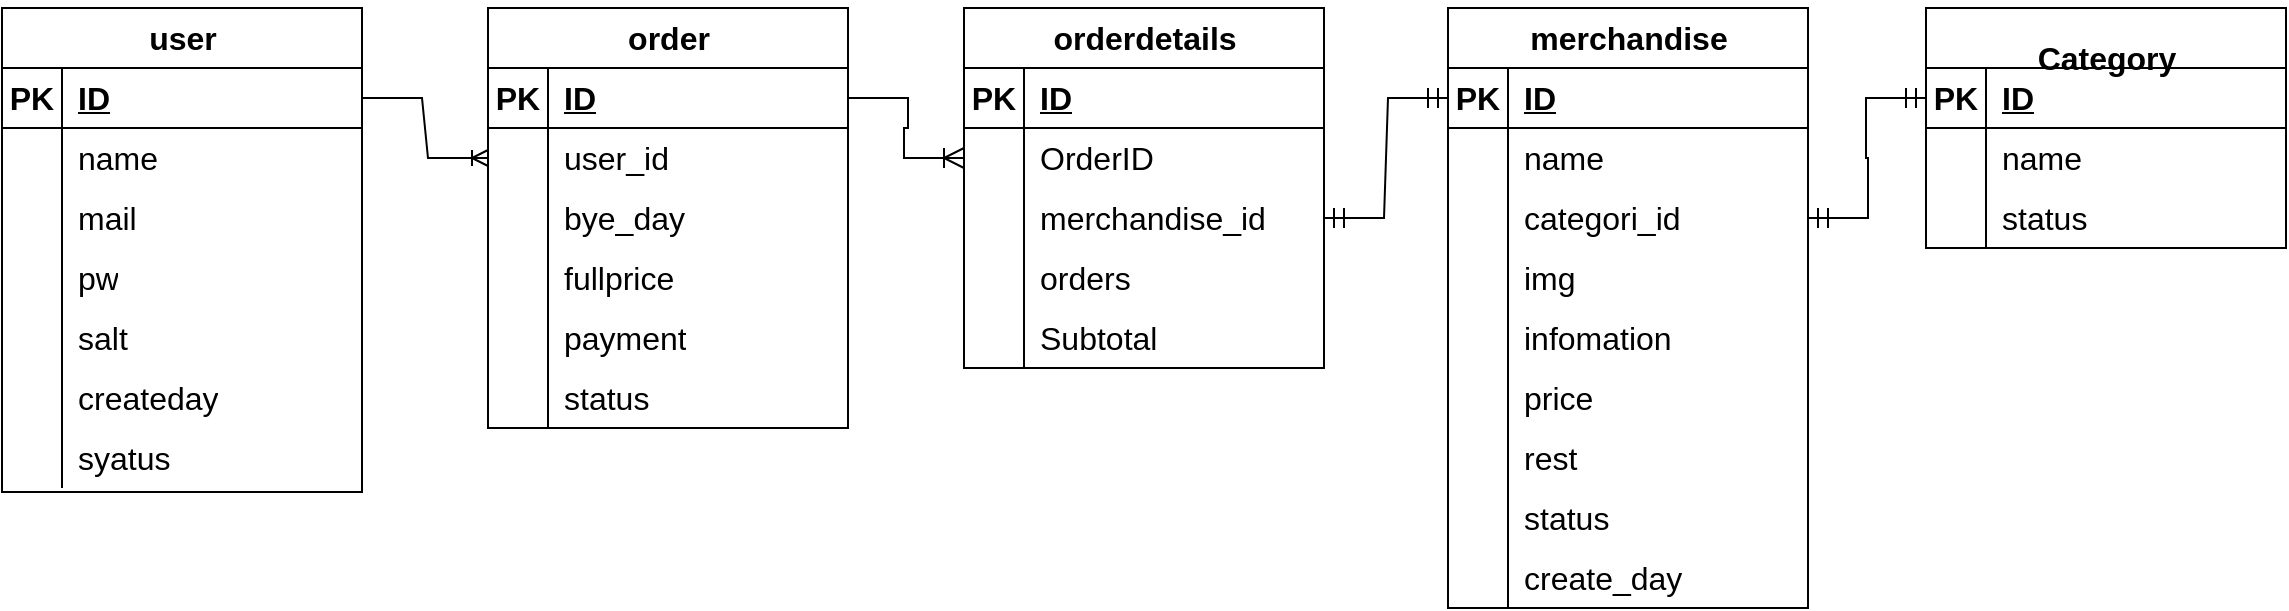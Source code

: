<mxfile version="21.7.1" type="device">
  <diagram name="ページ1" id="JxhlowSC3h84gY7H-F5v">
    <mxGraphModel dx="945" dy="883" grid="0" gridSize="10" guides="1" tooltips="1" connect="1" arrows="1" fold="1" page="0" pageScale="1" pageWidth="827" pageHeight="1169" background="none" math="0" shadow="0">
      <root>
        <mxCell id="0" />
        <mxCell id="1" parent="0" />
        <mxCell id="DwXmOFRPeX5eKOqWL9gy-42" value="user" style="shape=table;startSize=30;container=1;collapsible=1;childLayout=tableLayout;fixedRows=1;rowLines=0;fontStyle=1;align=center;resizeLast=1;html=1;fontSize=16;" vertex="1" parent="1">
          <mxGeometry x="453" y="209" width="180" height="242" as="geometry" />
        </mxCell>
        <mxCell id="DwXmOFRPeX5eKOqWL9gy-43" value="" style="shape=tableRow;horizontal=0;startSize=0;swimlaneHead=0;swimlaneBody=0;fillColor=none;collapsible=0;dropTarget=0;points=[[0,0.5],[1,0.5]];portConstraint=eastwest;top=0;left=0;right=0;bottom=1;fontSize=16;" vertex="1" parent="DwXmOFRPeX5eKOqWL9gy-42">
          <mxGeometry y="30" width="180" height="30" as="geometry" />
        </mxCell>
        <mxCell id="DwXmOFRPeX5eKOqWL9gy-44" value="PK" style="shape=partialRectangle;connectable=0;fillColor=none;top=0;left=0;bottom=0;right=0;fontStyle=1;overflow=hidden;whiteSpace=wrap;html=1;fontSize=16;" vertex="1" parent="DwXmOFRPeX5eKOqWL9gy-43">
          <mxGeometry width="30" height="30" as="geometry">
            <mxRectangle width="30" height="30" as="alternateBounds" />
          </mxGeometry>
        </mxCell>
        <mxCell id="DwXmOFRPeX5eKOqWL9gy-45" value="ID" style="shape=partialRectangle;connectable=0;fillColor=none;top=0;left=0;bottom=0;right=0;align=left;spacingLeft=6;fontStyle=5;overflow=hidden;whiteSpace=wrap;html=1;fontSize=16;" vertex="1" parent="DwXmOFRPeX5eKOqWL9gy-43">
          <mxGeometry x="30" width="150" height="30" as="geometry">
            <mxRectangle width="150" height="30" as="alternateBounds" />
          </mxGeometry>
        </mxCell>
        <mxCell id="DwXmOFRPeX5eKOqWL9gy-46" value="" style="shape=tableRow;horizontal=0;startSize=0;swimlaneHead=0;swimlaneBody=0;fillColor=none;collapsible=0;dropTarget=0;points=[[0,0.5],[1,0.5]];portConstraint=eastwest;top=0;left=0;right=0;bottom=0;fontSize=16;" vertex="1" parent="DwXmOFRPeX5eKOqWL9gy-42">
          <mxGeometry y="60" width="180" height="30" as="geometry" />
        </mxCell>
        <mxCell id="DwXmOFRPeX5eKOqWL9gy-47" value="" style="shape=partialRectangle;connectable=0;fillColor=none;top=0;left=0;bottom=0;right=0;editable=1;overflow=hidden;whiteSpace=wrap;html=1;fontSize=16;" vertex="1" parent="DwXmOFRPeX5eKOqWL9gy-46">
          <mxGeometry width="30" height="30" as="geometry">
            <mxRectangle width="30" height="30" as="alternateBounds" />
          </mxGeometry>
        </mxCell>
        <mxCell id="DwXmOFRPeX5eKOqWL9gy-48" value="name" style="shape=partialRectangle;connectable=0;fillColor=none;top=0;left=0;bottom=0;right=0;align=left;spacingLeft=6;overflow=hidden;whiteSpace=wrap;html=1;fontSize=16;" vertex="1" parent="DwXmOFRPeX5eKOqWL9gy-46">
          <mxGeometry x="30" width="150" height="30" as="geometry">
            <mxRectangle width="150" height="30" as="alternateBounds" />
          </mxGeometry>
        </mxCell>
        <mxCell id="DwXmOFRPeX5eKOqWL9gy-49" value="" style="shape=tableRow;horizontal=0;startSize=0;swimlaneHead=0;swimlaneBody=0;fillColor=none;collapsible=0;dropTarget=0;points=[[0,0.5],[1,0.5]];portConstraint=eastwest;top=0;left=0;right=0;bottom=0;fontSize=16;" vertex="1" parent="DwXmOFRPeX5eKOqWL9gy-42">
          <mxGeometry y="90" width="180" height="30" as="geometry" />
        </mxCell>
        <mxCell id="DwXmOFRPeX5eKOqWL9gy-50" value="" style="shape=partialRectangle;connectable=0;fillColor=none;top=0;left=0;bottom=0;right=0;editable=1;overflow=hidden;whiteSpace=wrap;html=1;fontSize=16;" vertex="1" parent="DwXmOFRPeX5eKOqWL9gy-49">
          <mxGeometry width="30" height="30" as="geometry">
            <mxRectangle width="30" height="30" as="alternateBounds" />
          </mxGeometry>
        </mxCell>
        <mxCell id="DwXmOFRPeX5eKOqWL9gy-51" value="mail" style="shape=partialRectangle;connectable=0;fillColor=none;top=0;left=0;bottom=0;right=0;align=left;spacingLeft=6;overflow=hidden;whiteSpace=wrap;html=1;fontSize=16;" vertex="1" parent="DwXmOFRPeX5eKOqWL9gy-49">
          <mxGeometry x="30" width="150" height="30" as="geometry">
            <mxRectangle width="150" height="30" as="alternateBounds" />
          </mxGeometry>
        </mxCell>
        <mxCell id="DwXmOFRPeX5eKOqWL9gy-52" value="" style="shape=tableRow;horizontal=0;startSize=0;swimlaneHead=0;swimlaneBody=0;fillColor=none;collapsible=0;dropTarget=0;points=[[0,0.5],[1,0.5]];portConstraint=eastwest;top=0;left=0;right=0;bottom=0;fontSize=16;" vertex="1" parent="DwXmOFRPeX5eKOqWL9gy-42">
          <mxGeometry y="120" width="180" height="30" as="geometry" />
        </mxCell>
        <mxCell id="DwXmOFRPeX5eKOqWL9gy-53" value="" style="shape=partialRectangle;connectable=0;fillColor=none;top=0;left=0;bottom=0;right=0;editable=1;overflow=hidden;whiteSpace=wrap;html=1;fontSize=16;" vertex="1" parent="DwXmOFRPeX5eKOqWL9gy-52">
          <mxGeometry width="30" height="30" as="geometry">
            <mxRectangle width="30" height="30" as="alternateBounds" />
          </mxGeometry>
        </mxCell>
        <mxCell id="DwXmOFRPeX5eKOqWL9gy-54" value="pw" style="shape=partialRectangle;connectable=0;fillColor=none;top=0;left=0;bottom=0;right=0;align=left;spacingLeft=6;overflow=hidden;whiteSpace=wrap;html=1;fontSize=16;" vertex="1" parent="DwXmOFRPeX5eKOqWL9gy-52">
          <mxGeometry x="30" width="150" height="30" as="geometry">
            <mxRectangle width="150" height="30" as="alternateBounds" />
          </mxGeometry>
        </mxCell>
        <mxCell id="DwXmOFRPeX5eKOqWL9gy-55" value="" style="shape=tableRow;horizontal=0;startSize=0;swimlaneHead=0;swimlaneBody=0;fillColor=none;collapsible=0;dropTarget=0;points=[[0,0.5],[1,0.5]];portConstraint=eastwest;top=0;left=0;right=0;bottom=0;fontSize=16;" vertex="1" parent="DwXmOFRPeX5eKOqWL9gy-42">
          <mxGeometry y="150" width="180" height="30" as="geometry" />
        </mxCell>
        <mxCell id="DwXmOFRPeX5eKOqWL9gy-56" value="" style="shape=partialRectangle;connectable=0;fillColor=none;top=0;left=0;bottom=0;right=0;editable=1;overflow=hidden;whiteSpace=wrap;html=1;fontSize=16;" vertex="1" parent="DwXmOFRPeX5eKOqWL9gy-55">
          <mxGeometry width="30" height="30" as="geometry">
            <mxRectangle width="30" height="30" as="alternateBounds" />
          </mxGeometry>
        </mxCell>
        <mxCell id="DwXmOFRPeX5eKOqWL9gy-57" value="salt" style="shape=partialRectangle;connectable=0;fillColor=none;top=0;left=0;bottom=0;right=0;align=left;spacingLeft=6;overflow=hidden;whiteSpace=wrap;html=1;fontSize=16;" vertex="1" parent="DwXmOFRPeX5eKOqWL9gy-55">
          <mxGeometry x="30" width="150" height="30" as="geometry">
            <mxRectangle width="150" height="30" as="alternateBounds" />
          </mxGeometry>
        </mxCell>
        <mxCell id="DwXmOFRPeX5eKOqWL9gy-58" value="" style="shape=tableRow;horizontal=0;startSize=0;swimlaneHead=0;swimlaneBody=0;fillColor=none;collapsible=0;dropTarget=0;points=[[0,0.5],[1,0.5]];portConstraint=eastwest;top=0;left=0;right=0;bottom=0;fontSize=16;" vertex="1" parent="DwXmOFRPeX5eKOqWL9gy-42">
          <mxGeometry y="180" width="180" height="30" as="geometry" />
        </mxCell>
        <mxCell id="DwXmOFRPeX5eKOqWL9gy-59" value="" style="shape=partialRectangle;connectable=0;fillColor=none;top=0;left=0;bottom=0;right=0;editable=1;overflow=hidden;whiteSpace=wrap;html=1;fontSize=16;" vertex="1" parent="DwXmOFRPeX5eKOqWL9gy-58">
          <mxGeometry width="30" height="30" as="geometry">
            <mxRectangle width="30" height="30" as="alternateBounds" />
          </mxGeometry>
        </mxCell>
        <mxCell id="DwXmOFRPeX5eKOqWL9gy-60" value="createday" style="shape=partialRectangle;connectable=0;fillColor=none;top=0;left=0;bottom=0;right=0;align=left;spacingLeft=6;overflow=hidden;whiteSpace=wrap;html=1;fontSize=16;" vertex="1" parent="DwXmOFRPeX5eKOqWL9gy-58">
          <mxGeometry x="30" width="150" height="30" as="geometry">
            <mxRectangle width="150" height="30" as="alternateBounds" />
          </mxGeometry>
        </mxCell>
        <mxCell id="DwXmOFRPeX5eKOqWL9gy-61" value="" style="shape=tableRow;horizontal=0;startSize=0;swimlaneHead=0;swimlaneBody=0;fillColor=none;collapsible=0;dropTarget=0;points=[[0,0.5],[1,0.5]];portConstraint=eastwest;top=0;left=0;right=0;bottom=0;fontSize=16;" vertex="1" parent="DwXmOFRPeX5eKOqWL9gy-42">
          <mxGeometry y="210" width="180" height="30" as="geometry" />
        </mxCell>
        <mxCell id="DwXmOFRPeX5eKOqWL9gy-62" value="" style="shape=partialRectangle;connectable=0;fillColor=none;top=0;left=0;bottom=0;right=0;editable=1;overflow=hidden;whiteSpace=wrap;html=1;fontSize=16;" vertex="1" parent="DwXmOFRPeX5eKOqWL9gy-61">
          <mxGeometry width="30" height="30" as="geometry">
            <mxRectangle width="30" height="30" as="alternateBounds" />
          </mxGeometry>
        </mxCell>
        <mxCell id="DwXmOFRPeX5eKOqWL9gy-63" value="syatus" style="shape=partialRectangle;connectable=0;fillColor=none;top=0;left=0;bottom=0;right=0;align=left;spacingLeft=6;overflow=hidden;whiteSpace=wrap;html=1;fontSize=16;" vertex="1" parent="DwXmOFRPeX5eKOqWL9gy-61">
          <mxGeometry x="30" width="150" height="30" as="geometry">
            <mxRectangle width="150" height="30" as="alternateBounds" />
          </mxGeometry>
        </mxCell>
        <mxCell id="DwXmOFRPeX5eKOqWL9gy-64" value="order" style="shape=table;startSize=30;container=1;collapsible=1;childLayout=tableLayout;fixedRows=1;rowLines=0;fontStyle=1;align=center;resizeLast=1;html=1;fontSize=16;" vertex="1" parent="1">
          <mxGeometry x="696" y="209" width="180" height="210" as="geometry" />
        </mxCell>
        <mxCell id="DwXmOFRPeX5eKOqWL9gy-65" value="" style="shape=tableRow;horizontal=0;startSize=0;swimlaneHead=0;swimlaneBody=0;fillColor=none;collapsible=0;dropTarget=0;points=[[0,0.5],[1,0.5]];portConstraint=eastwest;top=0;left=0;right=0;bottom=1;fontSize=16;" vertex="1" parent="DwXmOFRPeX5eKOqWL9gy-64">
          <mxGeometry y="30" width="180" height="30" as="geometry" />
        </mxCell>
        <mxCell id="DwXmOFRPeX5eKOqWL9gy-66" value="PK" style="shape=partialRectangle;connectable=0;fillColor=none;top=0;left=0;bottom=0;right=0;fontStyle=1;overflow=hidden;whiteSpace=wrap;html=1;fontSize=16;" vertex="1" parent="DwXmOFRPeX5eKOqWL9gy-65">
          <mxGeometry width="30" height="30" as="geometry">
            <mxRectangle width="30" height="30" as="alternateBounds" />
          </mxGeometry>
        </mxCell>
        <mxCell id="DwXmOFRPeX5eKOqWL9gy-67" value="ID" style="shape=partialRectangle;connectable=0;fillColor=none;top=0;left=0;bottom=0;right=0;align=left;spacingLeft=6;fontStyle=5;overflow=hidden;whiteSpace=wrap;html=1;fontSize=16;" vertex="1" parent="DwXmOFRPeX5eKOqWL9gy-65">
          <mxGeometry x="30" width="150" height="30" as="geometry">
            <mxRectangle width="150" height="30" as="alternateBounds" />
          </mxGeometry>
        </mxCell>
        <mxCell id="DwXmOFRPeX5eKOqWL9gy-68" value="" style="shape=tableRow;horizontal=0;startSize=0;swimlaneHead=0;swimlaneBody=0;fillColor=none;collapsible=0;dropTarget=0;points=[[0,0.5],[1,0.5]];portConstraint=eastwest;top=0;left=0;right=0;bottom=0;fontSize=16;" vertex="1" parent="DwXmOFRPeX5eKOqWL9gy-64">
          <mxGeometry y="60" width="180" height="30" as="geometry" />
        </mxCell>
        <mxCell id="DwXmOFRPeX5eKOqWL9gy-69" value="" style="shape=partialRectangle;connectable=0;fillColor=none;top=0;left=0;bottom=0;right=0;editable=1;overflow=hidden;whiteSpace=wrap;html=1;fontSize=16;" vertex="1" parent="DwXmOFRPeX5eKOqWL9gy-68">
          <mxGeometry width="30" height="30" as="geometry">
            <mxRectangle width="30" height="30" as="alternateBounds" />
          </mxGeometry>
        </mxCell>
        <mxCell id="DwXmOFRPeX5eKOqWL9gy-70" value="user_id" style="shape=partialRectangle;connectable=0;fillColor=none;top=0;left=0;bottom=0;right=0;align=left;spacingLeft=6;overflow=hidden;whiteSpace=wrap;html=1;fontSize=16;" vertex="1" parent="DwXmOFRPeX5eKOqWL9gy-68">
          <mxGeometry x="30" width="150" height="30" as="geometry">
            <mxRectangle width="150" height="30" as="alternateBounds" />
          </mxGeometry>
        </mxCell>
        <mxCell id="DwXmOFRPeX5eKOqWL9gy-71" value="" style="shape=tableRow;horizontal=0;startSize=0;swimlaneHead=0;swimlaneBody=0;fillColor=none;collapsible=0;dropTarget=0;points=[[0,0.5],[1,0.5]];portConstraint=eastwest;top=0;left=0;right=0;bottom=0;fontSize=16;" vertex="1" parent="DwXmOFRPeX5eKOqWL9gy-64">
          <mxGeometry y="90" width="180" height="30" as="geometry" />
        </mxCell>
        <mxCell id="DwXmOFRPeX5eKOqWL9gy-72" value="" style="shape=partialRectangle;connectable=0;fillColor=none;top=0;left=0;bottom=0;right=0;editable=1;overflow=hidden;whiteSpace=wrap;html=1;fontSize=16;" vertex="1" parent="DwXmOFRPeX5eKOqWL9gy-71">
          <mxGeometry width="30" height="30" as="geometry">
            <mxRectangle width="30" height="30" as="alternateBounds" />
          </mxGeometry>
        </mxCell>
        <mxCell id="DwXmOFRPeX5eKOqWL9gy-73" value="bye_day" style="shape=partialRectangle;connectable=0;fillColor=none;top=0;left=0;bottom=0;right=0;align=left;spacingLeft=6;overflow=hidden;whiteSpace=wrap;html=1;fontSize=16;" vertex="1" parent="DwXmOFRPeX5eKOqWL9gy-71">
          <mxGeometry x="30" width="150" height="30" as="geometry">
            <mxRectangle width="150" height="30" as="alternateBounds" />
          </mxGeometry>
        </mxCell>
        <mxCell id="DwXmOFRPeX5eKOqWL9gy-74" value="" style="shape=tableRow;horizontal=0;startSize=0;swimlaneHead=0;swimlaneBody=0;fillColor=none;collapsible=0;dropTarget=0;points=[[0,0.5],[1,0.5]];portConstraint=eastwest;top=0;left=0;right=0;bottom=0;fontSize=16;" vertex="1" parent="DwXmOFRPeX5eKOqWL9gy-64">
          <mxGeometry y="120" width="180" height="30" as="geometry" />
        </mxCell>
        <mxCell id="DwXmOFRPeX5eKOqWL9gy-75" value="" style="shape=partialRectangle;connectable=0;fillColor=none;top=0;left=0;bottom=0;right=0;editable=1;overflow=hidden;whiteSpace=wrap;html=1;fontSize=16;" vertex="1" parent="DwXmOFRPeX5eKOqWL9gy-74">
          <mxGeometry width="30" height="30" as="geometry">
            <mxRectangle width="30" height="30" as="alternateBounds" />
          </mxGeometry>
        </mxCell>
        <mxCell id="DwXmOFRPeX5eKOqWL9gy-76" value="fullprice" style="shape=partialRectangle;connectable=0;fillColor=none;top=0;left=0;bottom=0;right=0;align=left;spacingLeft=6;overflow=hidden;whiteSpace=wrap;html=1;fontSize=16;" vertex="1" parent="DwXmOFRPeX5eKOqWL9gy-74">
          <mxGeometry x="30" width="150" height="30" as="geometry">
            <mxRectangle width="150" height="30" as="alternateBounds" />
          </mxGeometry>
        </mxCell>
        <mxCell id="DwXmOFRPeX5eKOqWL9gy-178" value="" style="shape=tableRow;horizontal=0;startSize=0;swimlaneHead=0;swimlaneBody=0;fillColor=none;collapsible=0;dropTarget=0;points=[[0,0.5],[1,0.5]];portConstraint=eastwest;top=0;left=0;right=0;bottom=0;fontSize=16;" vertex="1" parent="DwXmOFRPeX5eKOqWL9gy-64">
          <mxGeometry y="150" width="180" height="30" as="geometry" />
        </mxCell>
        <mxCell id="DwXmOFRPeX5eKOqWL9gy-179" value="" style="shape=partialRectangle;connectable=0;fillColor=none;top=0;left=0;bottom=0;right=0;editable=1;overflow=hidden;whiteSpace=wrap;html=1;fontSize=16;" vertex="1" parent="DwXmOFRPeX5eKOqWL9gy-178">
          <mxGeometry width="30" height="30" as="geometry">
            <mxRectangle width="30" height="30" as="alternateBounds" />
          </mxGeometry>
        </mxCell>
        <mxCell id="DwXmOFRPeX5eKOqWL9gy-180" value="payment" style="shape=partialRectangle;connectable=0;fillColor=none;top=0;left=0;bottom=0;right=0;align=left;spacingLeft=6;overflow=hidden;whiteSpace=wrap;html=1;fontSize=16;" vertex="1" parent="DwXmOFRPeX5eKOqWL9gy-178">
          <mxGeometry x="30" width="150" height="30" as="geometry">
            <mxRectangle width="150" height="30" as="alternateBounds" />
          </mxGeometry>
        </mxCell>
        <mxCell id="DwXmOFRPeX5eKOqWL9gy-77" value="" style="shape=tableRow;horizontal=0;startSize=0;swimlaneHead=0;swimlaneBody=0;fillColor=none;collapsible=0;dropTarget=0;points=[[0,0.5],[1,0.5]];portConstraint=eastwest;top=0;left=0;right=0;bottom=0;fontSize=16;" vertex="1" parent="DwXmOFRPeX5eKOqWL9gy-64">
          <mxGeometry y="180" width="180" height="30" as="geometry" />
        </mxCell>
        <mxCell id="DwXmOFRPeX5eKOqWL9gy-78" value="" style="shape=partialRectangle;connectable=0;fillColor=none;top=0;left=0;bottom=0;right=0;editable=1;overflow=hidden;whiteSpace=wrap;html=1;fontSize=16;" vertex="1" parent="DwXmOFRPeX5eKOqWL9gy-77">
          <mxGeometry width="30" height="30" as="geometry">
            <mxRectangle width="30" height="30" as="alternateBounds" />
          </mxGeometry>
        </mxCell>
        <mxCell id="DwXmOFRPeX5eKOqWL9gy-79" value="status" style="shape=partialRectangle;connectable=0;fillColor=none;top=0;left=0;bottom=0;right=0;align=left;spacingLeft=6;overflow=hidden;whiteSpace=wrap;html=1;fontSize=16;" vertex="1" parent="DwXmOFRPeX5eKOqWL9gy-77">
          <mxGeometry x="30" width="150" height="30" as="geometry">
            <mxRectangle width="150" height="30" as="alternateBounds" />
          </mxGeometry>
        </mxCell>
        <mxCell id="DwXmOFRPeX5eKOqWL9gy-80" value="orderdetails" style="shape=table;startSize=30;container=1;collapsible=1;childLayout=tableLayout;fixedRows=1;rowLines=0;fontStyle=1;align=center;resizeLast=1;html=1;fontSize=16;" vertex="1" parent="1">
          <mxGeometry x="934" y="209" width="180" height="180" as="geometry" />
        </mxCell>
        <mxCell id="DwXmOFRPeX5eKOqWL9gy-81" value="" style="shape=tableRow;horizontal=0;startSize=0;swimlaneHead=0;swimlaneBody=0;fillColor=none;collapsible=0;dropTarget=0;points=[[0,0.5],[1,0.5]];portConstraint=eastwest;top=0;left=0;right=0;bottom=1;fontSize=16;" vertex="1" parent="DwXmOFRPeX5eKOqWL9gy-80">
          <mxGeometry y="30" width="180" height="30" as="geometry" />
        </mxCell>
        <mxCell id="DwXmOFRPeX5eKOqWL9gy-82" value="PK" style="shape=partialRectangle;connectable=0;fillColor=none;top=0;left=0;bottom=0;right=0;fontStyle=1;overflow=hidden;whiteSpace=wrap;html=1;fontSize=16;" vertex="1" parent="DwXmOFRPeX5eKOqWL9gy-81">
          <mxGeometry width="30" height="30" as="geometry">
            <mxRectangle width="30" height="30" as="alternateBounds" />
          </mxGeometry>
        </mxCell>
        <mxCell id="DwXmOFRPeX5eKOqWL9gy-83" value="ID" style="shape=partialRectangle;connectable=0;fillColor=none;top=0;left=0;bottom=0;right=0;align=left;spacingLeft=6;fontStyle=5;overflow=hidden;whiteSpace=wrap;html=1;fontSize=16;" vertex="1" parent="DwXmOFRPeX5eKOqWL9gy-81">
          <mxGeometry x="30" width="150" height="30" as="geometry">
            <mxRectangle width="150" height="30" as="alternateBounds" />
          </mxGeometry>
        </mxCell>
        <mxCell id="DwXmOFRPeX5eKOqWL9gy-84" value="" style="shape=tableRow;horizontal=0;startSize=0;swimlaneHead=0;swimlaneBody=0;fillColor=none;collapsible=0;dropTarget=0;points=[[0,0.5],[1,0.5]];portConstraint=eastwest;top=0;left=0;right=0;bottom=0;fontSize=16;" vertex="1" parent="DwXmOFRPeX5eKOqWL9gy-80">
          <mxGeometry y="60" width="180" height="30" as="geometry" />
        </mxCell>
        <mxCell id="DwXmOFRPeX5eKOqWL9gy-85" value="" style="shape=partialRectangle;connectable=0;fillColor=none;top=0;left=0;bottom=0;right=0;editable=1;overflow=hidden;whiteSpace=wrap;html=1;fontSize=16;" vertex="1" parent="DwXmOFRPeX5eKOqWL9gy-84">
          <mxGeometry width="30" height="30" as="geometry">
            <mxRectangle width="30" height="30" as="alternateBounds" />
          </mxGeometry>
        </mxCell>
        <mxCell id="DwXmOFRPeX5eKOqWL9gy-86" value="OrderID" style="shape=partialRectangle;connectable=0;fillColor=none;top=0;left=0;bottom=0;right=0;align=left;spacingLeft=6;overflow=hidden;whiteSpace=wrap;html=1;fontSize=16;" vertex="1" parent="DwXmOFRPeX5eKOqWL9gy-84">
          <mxGeometry x="30" width="150" height="30" as="geometry">
            <mxRectangle width="150" height="30" as="alternateBounds" />
          </mxGeometry>
        </mxCell>
        <mxCell id="DwXmOFRPeX5eKOqWL9gy-140" value="" style="shape=tableRow;horizontal=0;startSize=0;swimlaneHead=0;swimlaneBody=0;fillColor=none;collapsible=0;dropTarget=0;points=[[0,0.5],[1,0.5]];portConstraint=eastwest;top=0;left=0;right=0;bottom=0;fontSize=16;" vertex="1" parent="DwXmOFRPeX5eKOqWL9gy-80">
          <mxGeometry y="90" width="180" height="30" as="geometry" />
        </mxCell>
        <mxCell id="DwXmOFRPeX5eKOqWL9gy-141" value="" style="shape=partialRectangle;connectable=0;fillColor=none;top=0;left=0;bottom=0;right=0;editable=1;overflow=hidden;whiteSpace=wrap;html=1;fontSize=16;" vertex="1" parent="DwXmOFRPeX5eKOqWL9gy-140">
          <mxGeometry width="30" height="30" as="geometry">
            <mxRectangle width="30" height="30" as="alternateBounds" />
          </mxGeometry>
        </mxCell>
        <mxCell id="DwXmOFRPeX5eKOqWL9gy-142" value="merchandise_id" style="shape=partialRectangle;connectable=0;fillColor=none;top=0;left=0;bottom=0;right=0;align=left;spacingLeft=6;overflow=hidden;whiteSpace=wrap;html=1;fontSize=16;" vertex="1" parent="DwXmOFRPeX5eKOqWL9gy-140">
          <mxGeometry x="30" width="150" height="30" as="geometry">
            <mxRectangle width="150" height="30" as="alternateBounds" />
          </mxGeometry>
        </mxCell>
        <mxCell id="DwXmOFRPeX5eKOqWL9gy-87" value="" style="shape=tableRow;horizontal=0;startSize=0;swimlaneHead=0;swimlaneBody=0;fillColor=none;collapsible=0;dropTarget=0;points=[[0,0.5],[1,0.5]];portConstraint=eastwest;top=0;left=0;right=0;bottom=0;fontSize=16;" vertex="1" parent="DwXmOFRPeX5eKOqWL9gy-80">
          <mxGeometry y="120" width="180" height="30" as="geometry" />
        </mxCell>
        <mxCell id="DwXmOFRPeX5eKOqWL9gy-88" value="" style="shape=partialRectangle;connectable=0;fillColor=none;top=0;left=0;bottom=0;right=0;editable=1;overflow=hidden;whiteSpace=wrap;html=1;fontSize=16;" vertex="1" parent="DwXmOFRPeX5eKOqWL9gy-87">
          <mxGeometry width="30" height="30" as="geometry">
            <mxRectangle width="30" height="30" as="alternateBounds" />
          </mxGeometry>
        </mxCell>
        <mxCell id="DwXmOFRPeX5eKOqWL9gy-89" value="orders" style="shape=partialRectangle;connectable=0;fillColor=none;top=0;left=0;bottom=0;right=0;align=left;spacingLeft=6;overflow=hidden;whiteSpace=wrap;html=1;fontSize=16;" vertex="1" parent="DwXmOFRPeX5eKOqWL9gy-87">
          <mxGeometry x="30" width="150" height="30" as="geometry">
            <mxRectangle width="150" height="30" as="alternateBounds" />
          </mxGeometry>
        </mxCell>
        <mxCell id="DwXmOFRPeX5eKOqWL9gy-90" value="" style="shape=tableRow;horizontal=0;startSize=0;swimlaneHead=0;swimlaneBody=0;fillColor=none;collapsible=0;dropTarget=0;points=[[0,0.5],[1,0.5]];portConstraint=eastwest;top=0;left=0;right=0;bottom=0;fontSize=16;" vertex="1" parent="DwXmOFRPeX5eKOqWL9gy-80">
          <mxGeometry y="150" width="180" height="30" as="geometry" />
        </mxCell>
        <mxCell id="DwXmOFRPeX5eKOqWL9gy-91" value="" style="shape=partialRectangle;connectable=0;fillColor=none;top=0;left=0;bottom=0;right=0;editable=1;overflow=hidden;whiteSpace=wrap;html=1;fontSize=16;" vertex="1" parent="DwXmOFRPeX5eKOqWL9gy-90">
          <mxGeometry width="30" height="30" as="geometry">
            <mxRectangle width="30" height="30" as="alternateBounds" />
          </mxGeometry>
        </mxCell>
        <mxCell id="DwXmOFRPeX5eKOqWL9gy-92" value="Subtotal" style="shape=partialRectangle;connectable=0;fillColor=none;top=0;left=0;bottom=0;right=0;align=left;spacingLeft=6;overflow=hidden;whiteSpace=wrap;html=1;fontSize=16;" vertex="1" parent="DwXmOFRPeX5eKOqWL9gy-90">
          <mxGeometry x="30" width="150" height="30" as="geometry">
            <mxRectangle width="150" height="30" as="alternateBounds" />
          </mxGeometry>
        </mxCell>
        <mxCell id="DwXmOFRPeX5eKOqWL9gy-93" value="&lt;br&gt;Category" style="shape=table;startSize=30;container=1;collapsible=1;childLayout=tableLayout;fixedRows=1;rowLines=0;fontStyle=1;align=center;resizeLast=1;html=1;fontSize=16;" vertex="1" parent="1">
          <mxGeometry x="1415" y="209" width="180" height="120" as="geometry" />
        </mxCell>
        <mxCell id="DwXmOFRPeX5eKOqWL9gy-94" value="" style="shape=tableRow;horizontal=0;startSize=0;swimlaneHead=0;swimlaneBody=0;fillColor=none;collapsible=0;dropTarget=0;points=[[0,0.5],[1,0.5]];portConstraint=eastwest;top=0;left=0;right=0;bottom=1;fontSize=16;" vertex="1" parent="DwXmOFRPeX5eKOqWL9gy-93">
          <mxGeometry y="30" width="180" height="30" as="geometry" />
        </mxCell>
        <mxCell id="DwXmOFRPeX5eKOqWL9gy-95" value="PK" style="shape=partialRectangle;connectable=0;fillColor=none;top=0;left=0;bottom=0;right=0;fontStyle=1;overflow=hidden;whiteSpace=wrap;html=1;fontSize=16;" vertex="1" parent="DwXmOFRPeX5eKOqWL9gy-94">
          <mxGeometry width="30" height="30" as="geometry">
            <mxRectangle width="30" height="30" as="alternateBounds" />
          </mxGeometry>
        </mxCell>
        <mxCell id="DwXmOFRPeX5eKOqWL9gy-96" value="ID" style="shape=partialRectangle;connectable=0;fillColor=none;top=0;left=0;bottom=0;right=0;align=left;spacingLeft=6;fontStyle=5;overflow=hidden;whiteSpace=wrap;html=1;fontSize=16;" vertex="1" parent="DwXmOFRPeX5eKOqWL9gy-94">
          <mxGeometry x="30" width="150" height="30" as="geometry">
            <mxRectangle width="150" height="30" as="alternateBounds" />
          </mxGeometry>
        </mxCell>
        <mxCell id="DwXmOFRPeX5eKOqWL9gy-97" value="" style="shape=tableRow;horizontal=0;startSize=0;swimlaneHead=0;swimlaneBody=0;fillColor=none;collapsible=0;dropTarget=0;points=[[0,0.5],[1,0.5]];portConstraint=eastwest;top=0;left=0;right=0;bottom=0;fontSize=16;" vertex="1" parent="DwXmOFRPeX5eKOqWL9gy-93">
          <mxGeometry y="60" width="180" height="30" as="geometry" />
        </mxCell>
        <mxCell id="DwXmOFRPeX5eKOqWL9gy-98" value="" style="shape=partialRectangle;connectable=0;fillColor=none;top=0;left=0;bottom=0;right=0;editable=1;overflow=hidden;whiteSpace=wrap;html=1;fontSize=16;" vertex="1" parent="DwXmOFRPeX5eKOqWL9gy-97">
          <mxGeometry width="30" height="30" as="geometry">
            <mxRectangle width="30" height="30" as="alternateBounds" />
          </mxGeometry>
        </mxCell>
        <mxCell id="DwXmOFRPeX5eKOqWL9gy-99" value="name" style="shape=partialRectangle;connectable=0;fillColor=none;top=0;left=0;bottom=0;right=0;align=left;spacingLeft=6;overflow=hidden;whiteSpace=wrap;html=1;fontSize=16;" vertex="1" parent="DwXmOFRPeX5eKOqWL9gy-97">
          <mxGeometry x="30" width="150" height="30" as="geometry">
            <mxRectangle width="150" height="30" as="alternateBounds" />
          </mxGeometry>
        </mxCell>
        <mxCell id="DwXmOFRPeX5eKOqWL9gy-100" value="" style="shape=tableRow;horizontal=0;startSize=0;swimlaneHead=0;swimlaneBody=0;fillColor=none;collapsible=0;dropTarget=0;points=[[0,0.5],[1,0.5]];portConstraint=eastwest;top=0;left=0;right=0;bottom=0;fontSize=16;" vertex="1" parent="DwXmOFRPeX5eKOqWL9gy-93">
          <mxGeometry y="90" width="180" height="30" as="geometry" />
        </mxCell>
        <mxCell id="DwXmOFRPeX5eKOqWL9gy-101" value="" style="shape=partialRectangle;connectable=0;fillColor=none;top=0;left=0;bottom=0;right=0;editable=1;overflow=hidden;whiteSpace=wrap;html=1;fontSize=16;" vertex="1" parent="DwXmOFRPeX5eKOqWL9gy-100">
          <mxGeometry width="30" height="30" as="geometry">
            <mxRectangle width="30" height="30" as="alternateBounds" />
          </mxGeometry>
        </mxCell>
        <mxCell id="DwXmOFRPeX5eKOqWL9gy-102" value="status" style="shape=partialRectangle;connectable=0;fillColor=none;top=0;left=0;bottom=0;right=0;align=left;spacingLeft=6;overflow=hidden;whiteSpace=wrap;html=1;fontSize=16;" vertex="1" parent="DwXmOFRPeX5eKOqWL9gy-100">
          <mxGeometry x="30" width="150" height="30" as="geometry">
            <mxRectangle width="150" height="30" as="alternateBounds" />
          </mxGeometry>
        </mxCell>
        <mxCell id="DwXmOFRPeX5eKOqWL9gy-110" value="merchandise" style="shape=table;startSize=30;container=1;collapsible=1;childLayout=tableLayout;fixedRows=1;rowLines=0;fontStyle=1;align=center;resizeLast=1;html=1;fontSize=16;" vertex="1" parent="1">
          <mxGeometry x="1176" y="209" width="180" height="300" as="geometry" />
        </mxCell>
        <mxCell id="DwXmOFRPeX5eKOqWL9gy-111" value="" style="shape=tableRow;horizontal=0;startSize=0;swimlaneHead=0;swimlaneBody=0;fillColor=none;collapsible=0;dropTarget=0;points=[[0,0.5],[1,0.5]];portConstraint=eastwest;top=0;left=0;right=0;bottom=1;fontSize=16;" vertex="1" parent="DwXmOFRPeX5eKOqWL9gy-110">
          <mxGeometry y="30" width="180" height="30" as="geometry" />
        </mxCell>
        <mxCell id="DwXmOFRPeX5eKOqWL9gy-112" value="PK" style="shape=partialRectangle;connectable=0;fillColor=none;top=0;left=0;bottom=0;right=0;fontStyle=1;overflow=hidden;whiteSpace=wrap;html=1;fontSize=16;" vertex="1" parent="DwXmOFRPeX5eKOqWL9gy-111">
          <mxGeometry width="30" height="30" as="geometry">
            <mxRectangle width="30" height="30" as="alternateBounds" />
          </mxGeometry>
        </mxCell>
        <mxCell id="DwXmOFRPeX5eKOqWL9gy-113" value="ID" style="shape=partialRectangle;connectable=0;fillColor=none;top=0;left=0;bottom=0;right=0;align=left;spacingLeft=6;fontStyle=5;overflow=hidden;whiteSpace=wrap;html=1;fontSize=16;" vertex="1" parent="DwXmOFRPeX5eKOqWL9gy-111">
          <mxGeometry x="30" width="150" height="30" as="geometry">
            <mxRectangle width="150" height="30" as="alternateBounds" />
          </mxGeometry>
        </mxCell>
        <mxCell id="DwXmOFRPeX5eKOqWL9gy-114" value="" style="shape=tableRow;horizontal=0;startSize=0;swimlaneHead=0;swimlaneBody=0;fillColor=none;collapsible=0;dropTarget=0;points=[[0,0.5],[1,0.5]];portConstraint=eastwest;top=0;left=0;right=0;bottom=0;fontSize=16;" vertex="1" parent="DwXmOFRPeX5eKOqWL9gy-110">
          <mxGeometry y="60" width="180" height="30" as="geometry" />
        </mxCell>
        <mxCell id="DwXmOFRPeX5eKOqWL9gy-115" value="" style="shape=partialRectangle;connectable=0;fillColor=none;top=0;left=0;bottom=0;right=0;editable=1;overflow=hidden;whiteSpace=wrap;html=1;fontSize=16;" vertex="1" parent="DwXmOFRPeX5eKOqWL9gy-114">
          <mxGeometry width="30" height="30" as="geometry">
            <mxRectangle width="30" height="30" as="alternateBounds" />
          </mxGeometry>
        </mxCell>
        <mxCell id="DwXmOFRPeX5eKOqWL9gy-116" value="name" style="shape=partialRectangle;connectable=0;fillColor=none;top=0;left=0;bottom=0;right=0;align=left;spacingLeft=6;overflow=hidden;whiteSpace=wrap;html=1;fontSize=16;" vertex="1" parent="DwXmOFRPeX5eKOqWL9gy-114">
          <mxGeometry x="30" width="150" height="30" as="geometry">
            <mxRectangle width="150" height="30" as="alternateBounds" />
          </mxGeometry>
        </mxCell>
        <mxCell id="DwXmOFRPeX5eKOqWL9gy-117" value="" style="shape=tableRow;horizontal=0;startSize=0;swimlaneHead=0;swimlaneBody=0;fillColor=none;collapsible=0;dropTarget=0;points=[[0,0.5],[1,0.5]];portConstraint=eastwest;top=0;left=0;right=0;bottom=0;fontSize=16;" vertex="1" parent="DwXmOFRPeX5eKOqWL9gy-110">
          <mxGeometry y="90" width="180" height="30" as="geometry" />
        </mxCell>
        <mxCell id="DwXmOFRPeX5eKOqWL9gy-118" value="" style="shape=partialRectangle;connectable=0;fillColor=none;top=0;left=0;bottom=0;right=0;editable=1;overflow=hidden;whiteSpace=wrap;html=1;fontSize=16;" vertex="1" parent="DwXmOFRPeX5eKOqWL9gy-117">
          <mxGeometry width="30" height="30" as="geometry">
            <mxRectangle width="30" height="30" as="alternateBounds" />
          </mxGeometry>
        </mxCell>
        <mxCell id="DwXmOFRPeX5eKOqWL9gy-119" value="categori_id" style="shape=partialRectangle;connectable=0;fillColor=none;top=0;left=0;bottom=0;right=0;align=left;spacingLeft=6;overflow=hidden;whiteSpace=wrap;html=1;fontSize=16;" vertex="1" parent="DwXmOFRPeX5eKOqWL9gy-117">
          <mxGeometry x="30" width="150" height="30" as="geometry">
            <mxRectangle width="150" height="30" as="alternateBounds" />
          </mxGeometry>
        </mxCell>
        <mxCell id="DwXmOFRPeX5eKOqWL9gy-120" value="" style="shape=tableRow;horizontal=0;startSize=0;swimlaneHead=0;swimlaneBody=0;fillColor=none;collapsible=0;dropTarget=0;points=[[0,0.5],[1,0.5]];portConstraint=eastwest;top=0;left=0;right=0;bottom=0;fontSize=16;" vertex="1" parent="DwXmOFRPeX5eKOqWL9gy-110">
          <mxGeometry y="120" width="180" height="30" as="geometry" />
        </mxCell>
        <mxCell id="DwXmOFRPeX5eKOqWL9gy-121" value="" style="shape=partialRectangle;connectable=0;fillColor=none;top=0;left=0;bottom=0;right=0;editable=1;overflow=hidden;whiteSpace=wrap;html=1;fontSize=16;" vertex="1" parent="DwXmOFRPeX5eKOqWL9gy-120">
          <mxGeometry width="30" height="30" as="geometry">
            <mxRectangle width="30" height="30" as="alternateBounds" />
          </mxGeometry>
        </mxCell>
        <mxCell id="DwXmOFRPeX5eKOqWL9gy-122" value="img" style="shape=partialRectangle;connectable=0;fillColor=none;top=0;left=0;bottom=0;right=0;align=left;spacingLeft=6;overflow=hidden;whiteSpace=wrap;html=1;fontSize=16;" vertex="1" parent="DwXmOFRPeX5eKOqWL9gy-120">
          <mxGeometry x="30" width="150" height="30" as="geometry">
            <mxRectangle width="150" height="30" as="alternateBounds" />
          </mxGeometry>
        </mxCell>
        <mxCell id="DwXmOFRPeX5eKOqWL9gy-123" value="" style="shape=tableRow;horizontal=0;startSize=0;swimlaneHead=0;swimlaneBody=0;fillColor=none;collapsible=0;dropTarget=0;points=[[0,0.5],[1,0.5]];portConstraint=eastwest;top=0;left=0;right=0;bottom=0;fontSize=16;" vertex="1" parent="DwXmOFRPeX5eKOqWL9gy-110">
          <mxGeometry y="150" width="180" height="30" as="geometry" />
        </mxCell>
        <mxCell id="DwXmOFRPeX5eKOqWL9gy-124" value="" style="shape=partialRectangle;connectable=0;fillColor=none;top=0;left=0;bottom=0;right=0;editable=1;overflow=hidden;whiteSpace=wrap;html=1;fontSize=16;" vertex="1" parent="DwXmOFRPeX5eKOqWL9gy-123">
          <mxGeometry width="30" height="30" as="geometry">
            <mxRectangle width="30" height="30" as="alternateBounds" />
          </mxGeometry>
        </mxCell>
        <mxCell id="DwXmOFRPeX5eKOqWL9gy-125" value="infomation" style="shape=partialRectangle;connectable=0;fillColor=none;top=0;left=0;bottom=0;right=0;align=left;spacingLeft=6;overflow=hidden;whiteSpace=wrap;html=1;fontSize=16;" vertex="1" parent="DwXmOFRPeX5eKOqWL9gy-123">
          <mxGeometry x="30" width="150" height="30" as="geometry">
            <mxRectangle width="150" height="30" as="alternateBounds" />
          </mxGeometry>
        </mxCell>
        <mxCell id="DwXmOFRPeX5eKOqWL9gy-126" value="" style="shape=tableRow;horizontal=0;startSize=0;swimlaneHead=0;swimlaneBody=0;fillColor=none;collapsible=0;dropTarget=0;points=[[0,0.5],[1,0.5]];portConstraint=eastwest;top=0;left=0;right=0;bottom=0;fontSize=16;" vertex="1" parent="DwXmOFRPeX5eKOqWL9gy-110">
          <mxGeometry y="180" width="180" height="30" as="geometry" />
        </mxCell>
        <mxCell id="DwXmOFRPeX5eKOqWL9gy-127" value="" style="shape=partialRectangle;connectable=0;fillColor=none;top=0;left=0;bottom=0;right=0;editable=1;overflow=hidden;whiteSpace=wrap;html=1;fontSize=16;" vertex="1" parent="DwXmOFRPeX5eKOqWL9gy-126">
          <mxGeometry width="30" height="30" as="geometry">
            <mxRectangle width="30" height="30" as="alternateBounds" />
          </mxGeometry>
        </mxCell>
        <mxCell id="DwXmOFRPeX5eKOqWL9gy-128" value="price" style="shape=partialRectangle;connectable=0;fillColor=none;top=0;left=0;bottom=0;right=0;align=left;spacingLeft=6;overflow=hidden;whiteSpace=wrap;html=1;fontSize=16;" vertex="1" parent="DwXmOFRPeX5eKOqWL9gy-126">
          <mxGeometry x="30" width="150" height="30" as="geometry">
            <mxRectangle width="150" height="30" as="alternateBounds" />
          </mxGeometry>
        </mxCell>
        <mxCell id="DwXmOFRPeX5eKOqWL9gy-129" value="" style="shape=tableRow;horizontal=0;startSize=0;swimlaneHead=0;swimlaneBody=0;fillColor=none;collapsible=0;dropTarget=0;points=[[0,0.5],[1,0.5]];portConstraint=eastwest;top=0;left=0;right=0;bottom=0;fontSize=16;" vertex="1" parent="DwXmOFRPeX5eKOqWL9gy-110">
          <mxGeometry y="210" width="180" height="30" as="geometry" />
        </mxCell>
        <mxCell id="DwXmOFRPeX5eKOqWL9gy-130" value="" style="shape=partialRectangle;connectable=0;fillColor=none;top=0;left=0;bottom=0;right=0;editable=1;overflow=hidden;whiteSpace=wrap;html=1;fontSize=16;" vertex="1" parent="DwXmOFRPeX5eKOqWL9gy-129">
          <mxGeometry width="30" height="30" as="geometry">
            <mxRectangle width="30" height="30" as="alternateBounds" />
          </mxGeometry>
        </mxCell>
        <mxCell id="DwXmOFRPeX5eKOqWL9gy-131" value="rest" style="shape=partialRectangle;connectable=0;fillColor=none;top=0;left=0;bottom=0;right=0;align=left;spacingLeft=6;overflow=hidden;whiteSpace=wrap;html=1;fontSize=16;" vertex="1" parent="DwXmOFRPeX5eKOqWL9gy-129">
          <mxGeometry x="30" width="150" height="30" as="geometry">
            <mxRectangle width="150" height="30" as="alternateBounds" />
          </mxGeometry>
        </mxCell>
        <mxCell id="DwXmOFRPeX5eKOqWL9gy-132" value="" style="shape=tableRow;horizontal=0;startSize=0;swimlaneHead=0;swimlaneBody=0;fillColor=none;collapsible=0;dropTarget=0;points=[[0,0.5],[1,0.5]];portConstraint=eastwest;top=0;left=0;right=0;bottom=0;fontSize=16;" vertex="1" parent="DwXmOFRPeX5eKOqWL9gy-110">
          <mxGeometry y="240" width="180" height="30" as="geometry" />
        </mxCell>
        <mxCell id="DwXmOFRPeX5eKOqWL9gy-133" value="" style="shape=partialRectangle;connectable=0;fillColor=none;top=0;left=0;bottom=0;right=0;editable=1;overflow=hidden;whiteSpace=wrap;html=1;fontSize=16;" vertex="1" parent="DwXmOFRPeX5eKOqWL9gy-132">
          <mxGeometry width="30" height="30" as="geometry">
            <mxRectangle width="30" height="30" as="alternateBounds" />
          </mxGeometry>
        </mxCell>
        <mxCell id="DwXmOFRPeX5eKOqWL9gy-134" value="status" style="shape=partialRectangle;connectable=0;fillColor=none;top=0;left=0;bottom=0;right=0;align=left;spacingLeft=6;overflow=hidden;whiteSpace=wrap;html=1;fontSize=16;" vertex="1" parent="DwXmOFRPeX5eKOqWL9gy-132">
          <mxGeometry x="30" width="150" height="30" as="geometry">
            <mxRectangle width="150" height="30" as="alternateBounds" />
          </mxGeometry>
        </mxCell>
        <mxCell id="DwXmOFRPeX5eKOqWL9gy-135" value="" style="shape=tableRow;horizontal=0;startSize=0;swimlaneHead=0;swimlaneBody=0;fillColor=none;collapsible=0;dropTarget=0;points=[[0,0.5],[1,0.5]];portConstraint=eastwest;top=0;left=0;right=0;bottom=0;fontSize=16;" vertex="1" parent="DwXmOFRPeX5eKOqWL9gy-110">
          <mxGeometry y="270" width="180" height="30" as="geometry" />
        </mxCell>
        <mxCell id="DwXmOFRPeX5eKOqWL9gy-136" value="" style="shape=partialRectangle;connectable=0;fillColor=none;top=0;left=0;bottom=0;right=0;editable=1;overflow=hidden;whiteSpace=wrap;html=1;fontSize=16;" vertex="1" parent="DwXmOFRPeX5eKOqWL9gy-135">
          <mxGeometry width="30" height="30" as="geometry">
            <mxRectangle width="30" height="30" as="alternateBounds" />
          </mxGeometry>
        </mxCell>
        <mxCell id="DwXmOFRPeX5eKOqWL9gy-137" value="create_day" style="shape=partialRectangle;connectable=0;fillColor=none;top=0;left=0;bottom=0;right=0;align=left;spacingLeft=6;overflow=hidden;whiteSpace=wrap;html=1;fontSize=16;" vertex="1" parent="DwXmOFRPeX5eKOqWL9gy-135">
          <mxGeometry x="30" width="150" height="30" as="geometry">
            <mxRectangle width="150" height="30" as="alternateBounds" />
          </mxGeometry>
        </mxCell>
        <mxCell id="DwXmOFRPeX5eKOqWL9gy-138" value="" style="edgeStyle=entityRelationEdgeStyle;fontSize=12;html=1;endArrow=ERoneToMany;rounded=0;exitX=1;exitY=0.5;exitDx=0;exitDy=0;" edge="1" parent="1" source="DwXmOFRPeX5eKOqWL9gy-43" target="DwXmOFRPeX5eKOqWL9gy-68">
          <mxGeometry width="100" height="100" relative="1" as="geometry">
            <mxPoint x="816" y="549" as="sourcePoint" />
            <mxPoint x="916" y="449" as="targetPoint" />
          </mxGeometry>
        </mxCell>
        <mxCell id="DwXmOFRPeX5eKOqWL9gy-139" value="" style="edgeStyle=entityRelationEdgeStyle;fontSize=12;html=1;endArrow=ERoneToMany;rounded=0;startSize=8;endSize=8;exitX=1;exitY=0.5;exitDx=0;exitDy=0;entryX=0;entryY=0.5;entryDx=0;entryDy=0;" edge="1" parent="1" source="DwXmOFRPeX5eKOqWL9gy-65" target="DwXmOFRPeX5eKOqWL9gy-84">
          <mxGeometry width="100" height="100" relative="1" as="geometry">
            <mxPoint x="816" y="549" as="sourcePoint" />
            <mxPoint x="962" y="445" as="targetPoint" />
          </mxGeometry>
        </mxCell>
        <mxCell id="DwXmOFRPeX5eKOqWL9gy-144" value="" style="edgeStyle=entityRelationEdgeStyle;fontSize=12;html=1;endArrow=ERmandOne;startArrow=ERmandOne;startSize=8;endSize=8;entryX=0;entryY=0.5;entryDx=0;entryDy=0;rounded=0;exitX=1;exitY=0.5;exitDx=0;exitDy=0;" edge="1" parent="1" source="DwXmOFRPeX5eKOqWL9gy-140" target="DwXmOFRPeX5eKOqWL9gy-111">
          <mxGeometry width="100" height="100" relative="1" as="geometry">
            <mxPoint x="1123" y="591" as="sourcePoint" />
            <mxPoint x="1203" y="360" as="targetPoint" />
            <Array as="points">
              <mxPoint x="1161" y="591" />
              <mxPoint x="1148" y="474" />
              <mxPoint x="1098" y="559" />
              <mxPoint x="1133" y="518" />
            </Array>
          </mxGeometry>
        </mxCell>
        <mxCell id="DwXmOFRPeX5eKOqWL9gy-148" value="" style="edgeStyle=entityRelationEdgeStyle;fontSize=12;html=1;endArrow=ERmandOne;startArrow=ERmandOne;rounded=0;startSize=8;endSize=8;exitX=1;exitY=0.5;exitDx=0;exitDy=0;entryX=0;entryY=0.5;entryDx=0;entryDy=0;" edge="1" parent="1" source="DwXmOFRPeX5eKOqWL9gy-117" target="DwXmOFRPeX5eKOqWL9gy-94">
          <mxGeometry width="100" height="100" relative="1" as="geometry">
            <mxPoint x="868" y="520" as="sourcePoint" />
            <mxPoint x="968" y="420" as="targetPoint" />
          </mxGeometry>
        </mxCell>
      </root>
    </mxGraphModel>
  </diagram>
</mxfile>
